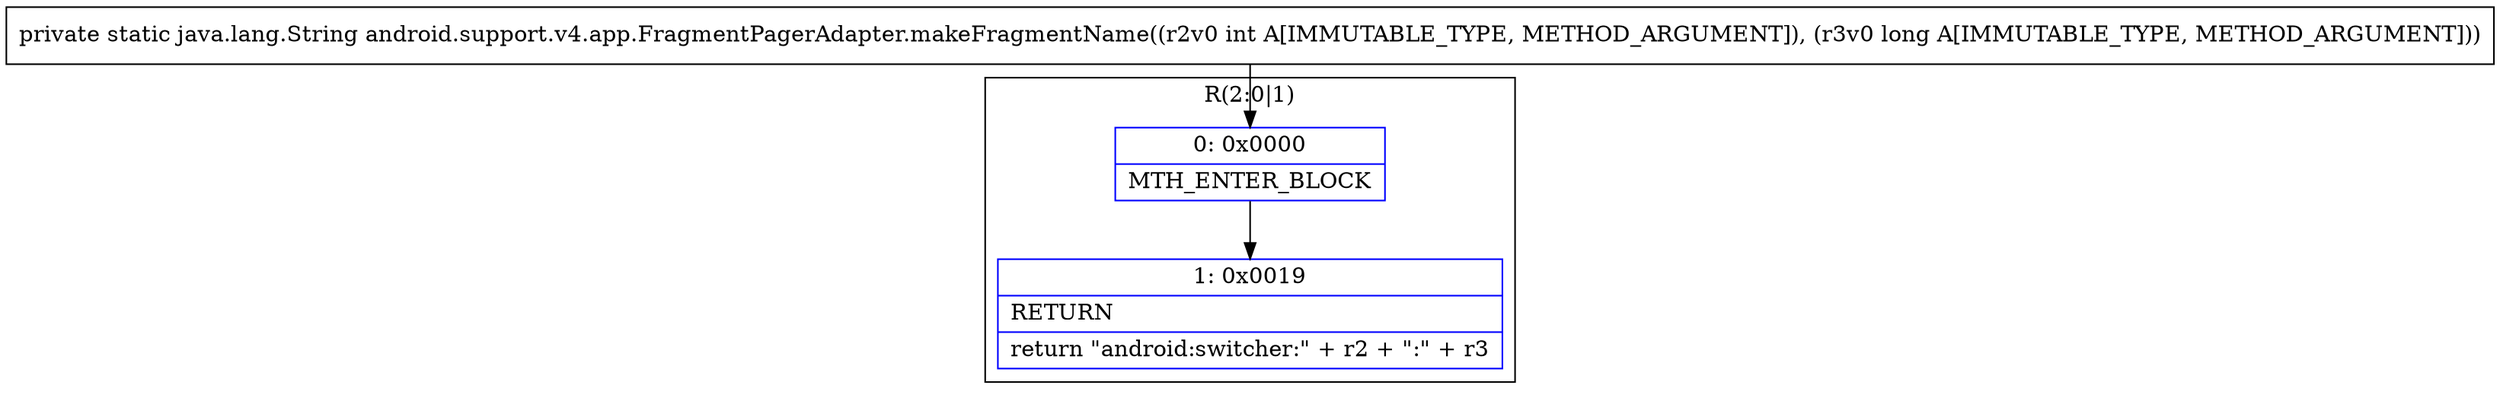 digraph "CFG forandroid.support.v4.app.FragmentPagerAdapter.makeFragmentName(IJ)Ljava\/lang\/String;" {
subgraph cluster_Region_2127665321 {
label = "R(2:0|1)";
node [shape=record,color=blue];
Node_0 [shape=record,label="{0\:\ 0x0000|MTH_ENTER_BLOCK\l}"];
Node_1 [shape=record,label="{1\:\ 0x0019|RETURN\l|return \"android:switcher:\" + r2 + \":\" + r3\l}"];
}
MethodNode[shape=record,label="{private static java.lang.String android.support.v4.app.FragmentPagerAdapter.makeFragmentName((r2v0 int A[IMMUTABLE_TYPE, METHOD_ARGUMENT]), (r3v0 long A[IMMUTABLE_TYPE, METHOD_ARGUMENT])) }"];
MethodNode -> Node_0;
Node_0 -> Node_1;
}

